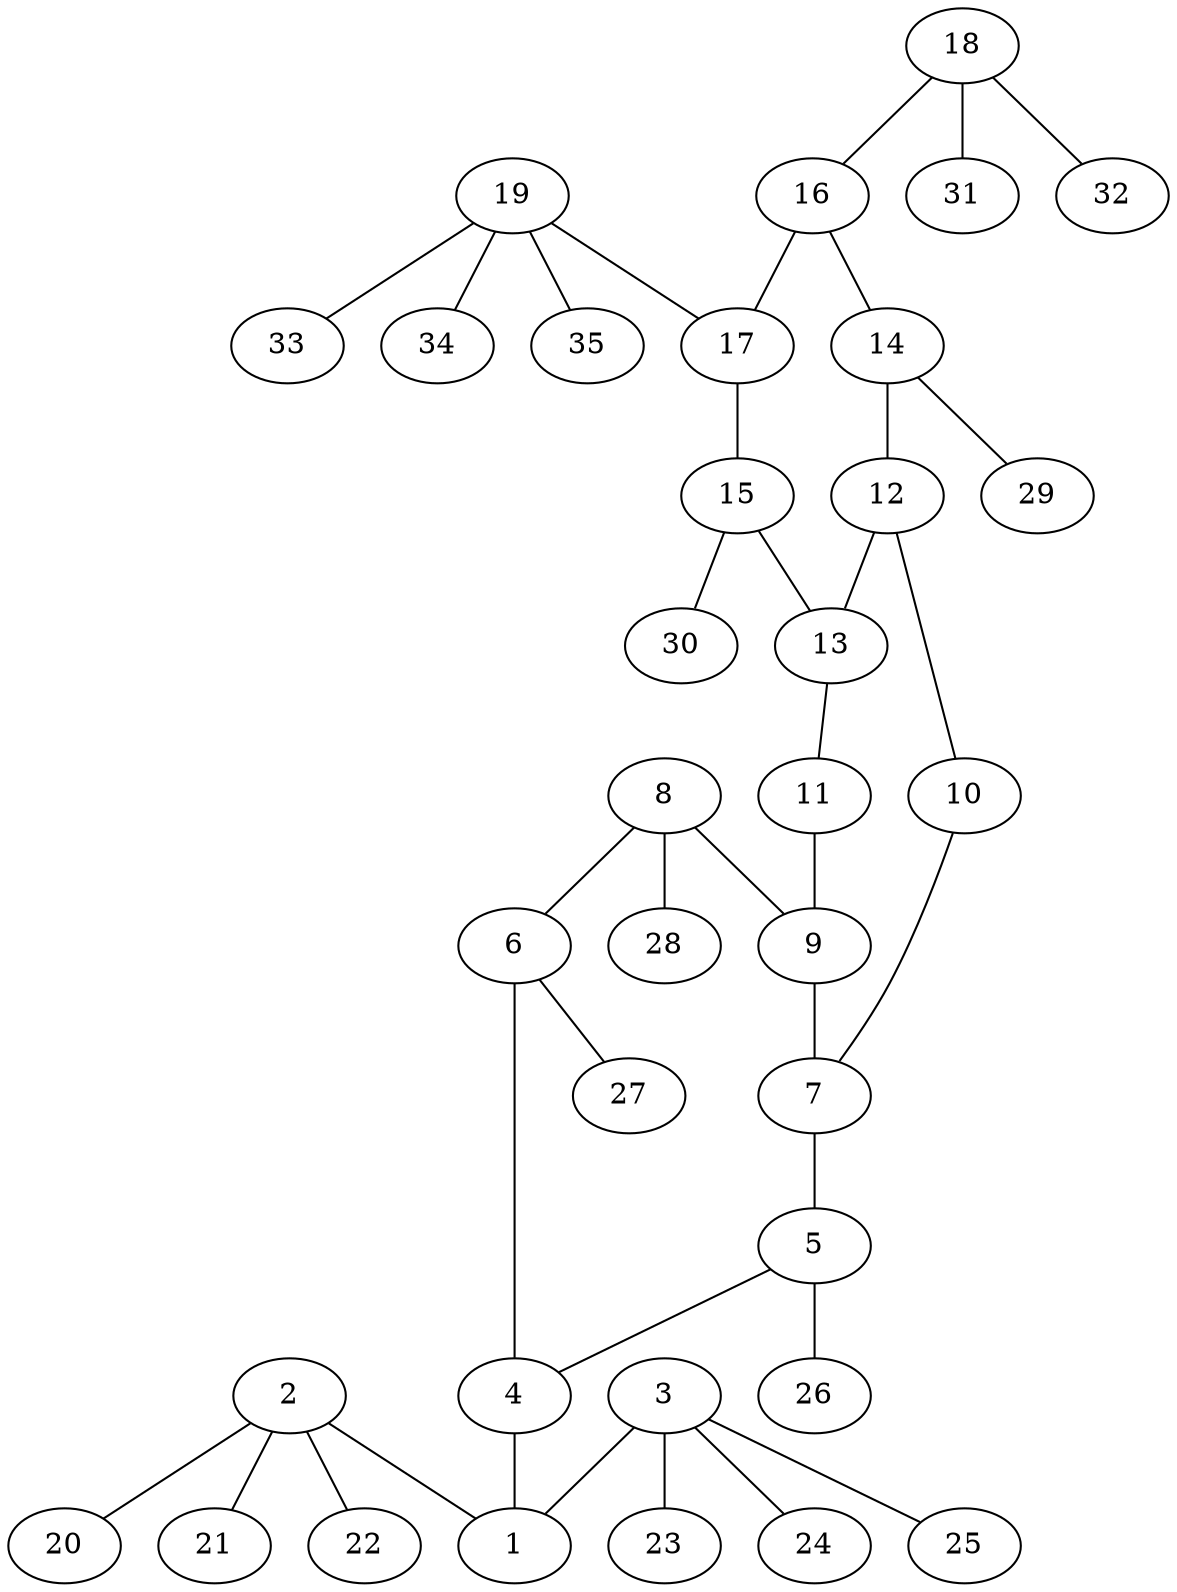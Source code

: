 graph molecule_4035 {
	1	 [chem=N];
	2	 [chem=C];
	2 -- 1	 [valence=1];
	20	 [chem=H];
	2 -- 20	 [valence=1];
	21	 [chem=H];
	2 -- 21	 [valence=1];
	22	 [chem=H];
	2 -- 22	 [valence=1];
	3	 [chem=C];
	3 -- 1	 [valence=1];
	23	 [chem=H];
	3 -- 23	 [valence=1];
	24	 [chem=H];
	3 -- 24	 [valence=1];
	25	 [chem=H];
	3 -- 25	 [valence=1];
	4	 [chem=C];
	4 -- 1	 [valence=1];
	5	 [chem=C];
	5 -- 4	 [valence=2];
	26	 [chem=H];
	5 -- 26	 [valence=1];
	6	 [chem=C];
	6 -- 4	 [valence=1];
	27	 [chem=H];
	6 -- 27	 [valence=1];
	7	 [chem=C];
	7 -- 5	 [valence=1];
	8	 [chem=C];
	8 -- 6	 [valence=2];
	9	 [chem=C];
	8 -- 9	 [valence=1];
	28	 [chem=H];
	8 -- 28	 [valence=1];
	9 -- 7	 [valence=2];
	10	 [chem=S];
	10 -- 7	 [valence=1];
	11	 [chem=N];
	11 -- 9	 [valence=1];
	12	 [chem=C];
	12 -- 10	 [valence=2];
	13	 [chem=C];
	12 -- 13	 [valence=1];
	13 -- 11	 [valence=2];
	14	 [chem=C];
	14 -- 12	 [valence=1];
	29	 [chem=H];
	14 -- 29	 [valence=1];
	15	 [chem=C];
	15 -- 13	 [valence=1];
	30	 [chem=H];
	15 -- 30	 [valence=1];
	16	 [chem=C];
	16 -- 14	 [valence=2];
	17	 [chem=C];
	16 -- 17	 [valence=1];
	17 -- 15	 [valence=2];
	18	 [chem=N];
	18 -- 16	 [valence=1];
	31	 [chem=H];
	18 -- 31	 [valence=1];
	32	 [chem=H];
	18 -- 32	 [valence=1];
	19	 [chem=C];
	19 -- 17	 [valence=1];
	33	 [chem=H];
	19 -- 33	 [valence=1];
	34	 [chem=H];
	19 -- 34	 [valence=1];
	35	 [chem=H];
	19 -- 35	 [valence=1];
}
